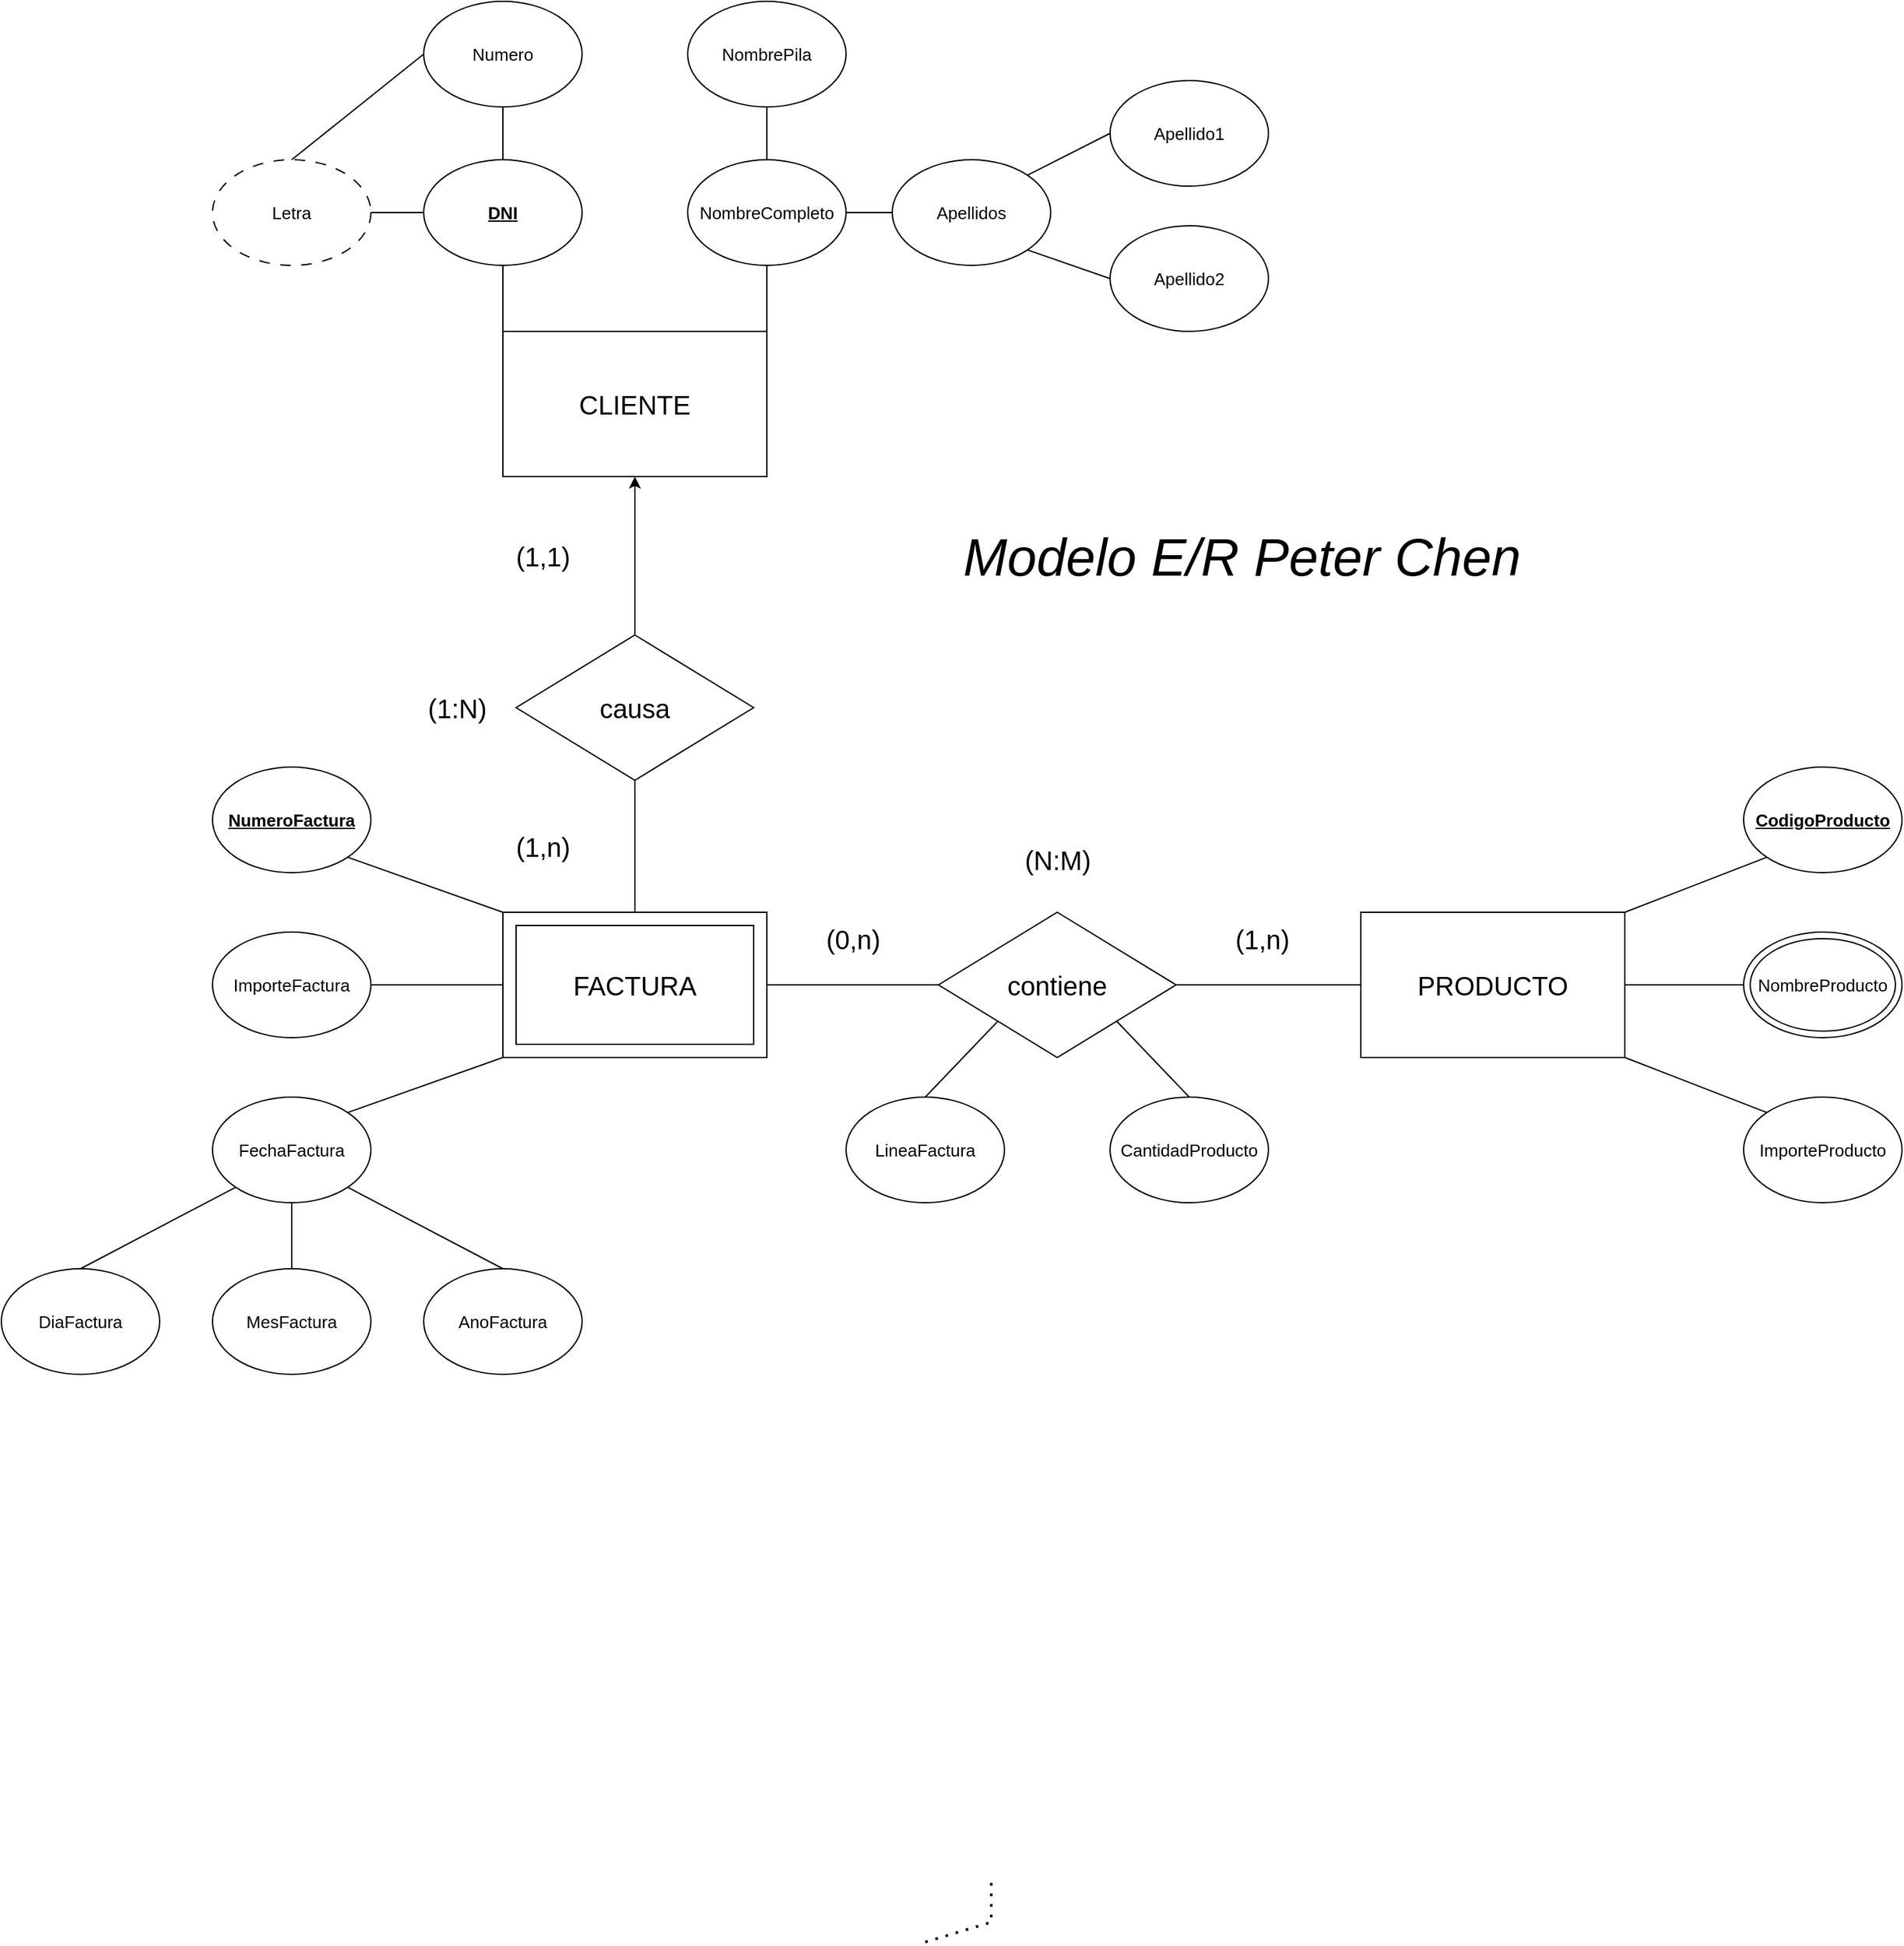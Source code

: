 <mxfile version="24.9.0">
  <diagram name="Page-1" id="vyGXIA79MHlj44jtNxEa">
    <mxGraphModel dx="3425" dy="1225" grid="1" gridSize="10" guides="1" tooltips="1" connect="1" arrows="1" fold="1" page="1" pageScale="1" pageWidth="850" pageHeight="1100" math="0" shadow="0">
      <root>
        <mxCell id="0" />
        <mxCell id="1" parent="0" />
        <mxCell id="KJN6vvObjJPDqSGQ1exF-57" value="&lt;span style=&quot;font-size: 20px;&quot;&gt;PRODUCTO&lt;/span&gt;" style="rounded=0;whiteSpace=wrap;html=1;" parent="1" vertex="1">
          <mxGeometry x="770" y="740" width="200" height="110" as="geometry" />
        </mxCell>
        <mxCell id="KJN6vvObjJPDqSGQ1exF-70" value="&lt;font style=&quot;font-size: 20px;&quot;&gt;contiene&lt;/font&gt;" style="rhombus;whiteSpace=wrap;html=1;" parent="1" vertex="1">
          <mxGeometry x="450" y="740" width="180" height="110" as="geometry" />
        </mxCell>
        <mxCell id="KJN6vvObjJPDqSGQ1exF-71" value="" style="endArrow=none;html=1;rounded=0;entryX=0;entryY=0.5;entryDx=0;entryDy=0;exitX=1;exitY=0.5;exitDx=0;exitDy=0;" parent="1" source="KJN6vvObjJPDqSGQ1exF-73" target="KJN6vvObjJPDqSGQ1exF-70" edge="1">
          <mxGeometry width="50" height="50" relative="1" as="geometry">
            <mxPoint x="700" y="-170" as="sourcePoint" />
            <mxPoint x="-220" y="-220" as="targetPoint" />
          </mxGeometry>
        </mxCell>
        <mxCell id="KJN6vvObjJPDqSGQ1exF-72" value="" style="endArrow=none;html=1;rounded=0;entryX=0;entryY=0.5;entryDx=0;entryDy=0;exitX=1;exitY=0.5;exitDx=0;exitDy=0;" parent="1" source="KJN6vvObjJPDqSGQ1exF-70" target="KJN6vvObjJPDqSGQ1exF-57" edge="1">
          <mxGeometry width="50" height="50" relative="1" as="geometry">
            <mxPoint x="700" y="795" as="sourcePoint" />
            <mxPoint x="640" y="794.41" as="targetPoint" />
          </mxGeometry>
        </mxCell>
        <mxCell id="KJN6vvObjJPDqSGQ1exF-73" value="" style="rounded=0;whiteSpace=wrap;html=1;" parent="1" vertex="1">
          <mxGeometry x="120" y="740" width="200" height="110" as="geometry" />
        </mxCell>
        <mxCell id="KJN6vvObjJPDqSGQ1exF-74" value="" style="endArrow=none;html=1;rounded=0;" parent="1" edge="1">
          <mxGeometry width="50" height="50" relative="1" as="geometry">
            <mxPoint x="120" y="300" as="sourcePoint" />
            <mxPoint x="120" y="250" as="targetPoint" />
          </mxGeometry>
        </mxCell>
        <mxCell id="KJN6vvObjJPDqSGQ1exF-83" value="" style="endArrow=none;html=1;rounded=0;" parent="1" edge="1">
          <mxGeometry width="50" height="50" relative="1" as="geometry">
            <mxPoint x="150" y="190" as="sourcePoint" />
            <mxPoint x="150" y="190" as="targetPoint" />
            <Array as="points" />
          </mxGeometry>
        </mxCell>
        <mxCell id="KJN6vvObjJPDqSGQ1exF-162" value="" style="endArrow=none;html=1;rounded=0;exitX=0;exitY=1;exitDx=0;exitDy=0;entryX=1;entryY=0;entryDx=0;entryDy=0;" parent="1" source="KJN6vvObjJPDqSGQ1exF-73" target="4N0vFuvOa7URVuGiZcBE-29" edge="1">
          <mxGeometry width="50" height="50" relative="1" as="geometry">
            <mxPoint x="40" y="890" as="sourcePoint" />
            <mxPoint x="70" y="860" as="targetPoint" />
          </mxGeometry>
        </mxCell>
        <mxCell id="KJN6vvObjJPDqSGQ1exF-165" value="&lt;span style=&quot;font-size: 20px;&quot;&gt;CLIENTE&lt;/span&gt;" style="rounded=0;whiteSpace=wrap;html=1;" parent="1" vertex="1">
          <mxGeometry x="120" y="300" width="200" height="110" as="geometry" />
        </mxCell>
        <mxCell id="KJN6vvObjJPDqSGQ1exF-166" value="&lt;font style=&quot;font-size: 20px;&quot;&gt;causa&lt;/font&gt;" style="rhombus;whiteSpace=wrap;html=1;" parent="1" vertex="1">
          <mxGeometry x="130" y="530" width="180" height="110" as="geometry" />
        </mxCell>
        <mxCell id="KJN6vvObjJPDqSGQ1exF-168" value="" style="endArrow=none;html=1;rounded=0;exitX=0.5;exitY=0;exitDx=0;exitDy=0;entryX=0.5;entryY=1;entryDx=0;entryDy=0;" parent="1" source="KJN6vvObjJPDqSGQ1exF-73" target="KJN6vvObjJPDqSGQ1exF-166" edge="1">
          <mxGeometry width="50" height="50" relative="1" as="geometry">
            <mxPoint x="330" y="720" as="sourcePoint" />
            <mxPoint x="340" y="615.05" as="targetPoint" />
          </mxGeometry>
        </mxCell>
        <mxCell id="JsVpPgzTbFQcecBSGwlL-17" value="" style="endArrow=none;html=1;rounded=0;entryX=0.5;entryY=0;entryDx=0;entryDy=0;exitX=0;exitY=1;exitDx=0;exitDy=0;" parent="1" source="KJN6vvObjJPDqSGQ1exF-70" target="4N0vFuvOa7URVuGiZcBE-43" edge="1">
          <mxGeometry width="50" height="50" relative="1" as="geometry">
            <mxPoint x="550" y="1080.04" as="sourcePoint" />
            <mxPoint x="550.06" y="990" as="targetPoint" />
          </mxGeometry>
        </mxCell>
        <mxCell id="JsVpPgzTbFQcecBSGwlL-18" value="" style="endArrow=none;html=1;rounded=0;entryX=1;entryY=1;entryDx=0;entryDy=0;exitX=0.5;exitY=0;exitDx=0;exitDy=0;" parent="1" source="4N0vFuvOa7URVuGiZcBE-42" target="KJN6vvObjJPDqSGQ1exF-70" edge="1">
          <mxGeometry width="50" height="50" relative="1" as="geometry">
            <mxPoint x="630.46" y="1090" as="sourcePoint" />
            <mxPoint x="630" y="1002.05" as="targetPoint" />
          </mxGeometry>
        </mxCell>
        <mxCell id="JsVpPgzTbFQcecBSGwlL-32" value="&lt;font style=&quot;font-size: 20px;&quot;&gt;(0,n)&lt;/font&gt;" style="text;html=1;align=center;verticalAlign=middle;resizable=0;points=[];autosize=1;strokeColor=none;fillColor=none;" parent="1" vertex="1">
          <mxGeometry x="355" y="740" width="60" height="40" as="geometry" />
        </mxCell>
        <mxCell id="JsVpPgzTbFQcecBSGwlL-33" value="&lt;font style=&quot;font-size: 20px;&quot;&gt;(1,n)&lt;/font&gt;" style="text;html=1;align=center;verticalAlign=middle;resizable=0;points=[];autosize=1;strokeColor=none;fillColor=none;" parent="1" vertex="1">
          <mxGeometry x="665" y="740" width="60" height="40" as="geometry" />
        </mxCell>
        <mxCell id="JsVpPgzTbFQcecBSGwlL-34" value="&lt;font style=&quot;font-size: 20px;&quot;&gt;(N:M)&lt;/font&gt;" style="text;html=1;align=center;verticalAlign=middle;resizable=0;points=[];autosize=1;strokeColor=none;fillColor=none;" parent="1" vertex="1">
          <mxGeometry x="505" y="680" width="70" height="40" as="geometry" />
        </mxCell>
        <mxCell id="JsVpPgzTbFQcecBSGwlL-35" value="&lt;font style=&quot;font-size: 20px;&quot;&gt;(1:N)&lt;/font&gt;" style="text;html=1;align=center;verticalAlign=middle;resizable=0;points=[];autosize=1;strokeColor=none;fillColor=none;" parent="1" vertex="1">
          <mxGeometry x="50" y="565" width="70" height="40" as="geometry" />
        </mxCell>
        <mxCell id="JsVpPgzTbFQcecBSGwlL-36" value="&lt;font style=&quot;font-size: 20px;&quot;&gt;(1,n)&lt;/font&gt;" style="text;html=1;align=center;verticalAlign=middle;resizable=0;points=[];autosize=1;strokeColor=none;fillColor=none;" parent="1" vertex="1">
          <mxGeometry x="120" y="670" width="60" height="40" as="geometry" />
        </mxCell>
        <mxCell id="JsVpPgzTbFQcecBSGwlL-37" value="&lt;font style=&quot;font-size: 20px;&quot;&gt;(1,1)&lt;/font&gt;" style="text;html=1;align=center;verticalAlign=middle;resizable=0;points=[];autosize=1;strokeColor=none;fillColor=none;" parent="1" vertex="1">
          <mxGeometry x="120" y="450" width="60" height="40" as="geometry" />
        </mxCell>
        <mxCell id="JsVpPgzTbFQcecBSGwlL-38" value="" style="endArrow=classic;html=1;rounded=0;entryX=0.5;entryY=1;entryDx=0;entryDy=0;" parent="1" target="KJN6vvObjJPDqSGQ1exF-165" edge="1">
          <mxGeometry width="50" height="50" relative="1" as="geometry">
            <mxPoint x="220" y="530" as="sourcePoint" />
            <mxPoint x="270" y="480" as="targetPoint" />
          </mxGeometry>
        </mxCell>
        <mxCell id="4N0vFuvOa7URVuGiZcBE-1" value="&lt;font size=&quot;1&quot; style=&quot;&quot;&gt;&lt;u style=&quot;font-size: 13px;&quot;&gt;&lt;b&gt;DNI&lt;/b&gt;&lt;/u&gt;&lt;/font&gt;" style="ellipse;whiteSpace=wrap;html=1;" parent="1" vertex="1">
          <mxGeometry x="60" y="170" width="120" height="80" as="geometry" />
        </mxCell>
        <mxCell id="4N0vFuvOa7URVuGiZcBE-2" value="&lt;font size=&quot;1&quot; style=&quot;&quot;&gt;&lt;span style=&quot;font-size: 13px;&quot;&gt;Letra&lt;/span&gt;&lt;/font&gt;" style="ellipse;whiteSpace=wrap;html=1;dashed=1;dashPattern=8 8;" parent="1" vertex="1">
          <mxGeometry x="-100" y="170" width="120" height="80" as="geometry" />
        </mxCell>
        <mxCell id="4N0vFuvOa7URVuGiZcBE-3" value="&lt;font size=&quot;1&quot; style=&quot;&quot;&gt;&lt;span style=&quot;font-size: 13px;&quot;&gt;Numero&lt;/span&gt;&lt;/font&gt;" style="ellipse;whiteSpace=wrap;html=1;" parent="1" vertex="1">
          <mxGeometry x="60" y="50" width="120" height="80" as="geometry" />
        </mxCell>
        <mxCell id="4N0vFuvOa7URVuGiZcBE-10" value="&lt;font style=&quot;font-size: 13px;&quot;&gt;NombreCompleto&lt;/font&gt;" style="ellipse;whiteSpace=wrap;html=1;" parent="1" vertex="1">
          <mxGeometry x="260" y="170" width="120" height="80" as="geometry" />
        </mxCell>
        <mxCell id="4N0vFuvOa7URVuGiZcBE-11" value="" style="endArrow=none;html=1;rounded=0;" parent="1" edge="1">
          <mxGeometry width="50" height="50" relative="1" as="geometry">
            <mxPoint x="320" y="300" as="sourcePoint" />
            <mxPoint x="320" y="250" as="targetPoint" />
          </mxGeometry>
        </mxCell>
        <mxCell id="4N0vFuvOa7URVuGiZcBE-12" value="&lt;font style=&quot;font-size: 13px;&quot;&gt;NombrePila&lt;/font&gt;" style="ellipse;whiteSpace=wrap;html=1;" parent="1" vertex="1">
          <mxGeometry x="260" y="50" width="120" height="80" as="geometry" />
        </mxCell>
        <mxCell id="4N0vFuvOa7URVuGiZcBE-13" value="" style="endArrow=none;html=1;rounded=0;exitX=0.5;exitY=1;exitDx=0;exitDy=0;entryX=0.5;entryY=0;entryDx=0;entryDy=0;" parent="1" source="4N0vFuvOa7URVuGiZcBE-12" target="4N0vFuvOa7URVuGiZcBE-10" edge="1">
          <mxGeometry width="50" height="50" relative="1" as="geometry">
            <mxPoint x="380" y="160" as="sourcePoint" />
            <mxPoint x="490" y="170" as="targetPoint" />
          </mxGeometry>
        </mxCell>
        <mxCell id="4N0vFuvOa7URVuGiZcBE-14" value="&lt;font style=&quot;font-size: 13px;&quot;&gt;Apellidos&lt;/font&gt;" style="ellipse;whiteSpace=wrap;html=1;" parent="1" vertex="1">
          <mxGeometry x="415" y="170" width="120" height="80" as="geometry" />
        </mxCell>
        <mxCell id="4N0vFuvOa7URVuGiZcBE-17" value="" style="endArrow=none;html=1;rounded=0;exitX=1;exitY=0.5;exitDx=0;exitDy=0;entryX=0;entryY=0.5;entryDx=0;entryDy=0;" parent="1" source="4N0vFuvOa7URVuGiZcBE-10" target="4N0vFuvOa7URVuGiZcBE-14" edge="1">
          <mxGeometry width="50" height="50" relative="1" as="geometry">
            <mxPoint x="670" y="285" as="sourcePoint" />
            <mxPoint x="700" y="385" as="targetPoint" />
          </mxGeometry>
        </mxCell>
        <mxCell id="4N0vFuvOa7URVuGiZcBE-19" value="" style="endArrow=none;html=1;rounded=0;exitX=0.5;exitY=1;exitDx=0;exitDy=0;entryX=0.5;entryY=0;entryDx=0;entryDy=0;" parent="1" source="4N0vFuvOa7URVuGiZcBE-3" target="4N0vFuvOa7URVuGiZcBE-1" edge="1">
          <mxGeometry width="50" height="50" relative="1" as="geometry">
            <mxPoint x="59" y="130" as="sourcePoint" />
            <mxPoint x="59" y="160" as="targetPoint" />
          </mxGeometry>
        </mxCell>
        <mxCell id="4N0vFuvOa7URVuGiZcBE-20" value="" style="endArrow=none;html=1;rounded=0;exitX=1;exitY=0.5;exitDx=0;exitDy=0;entryX=0;entryY=0.5;entryDx=0;entryDy=0;" parent="1" source="4N0vFuvOa7URVuGiZcBE-2" target="4N0vFuvOa7URVuGiZcBE-1" edge="1">
          <mxGeometry width="50" height="50" relative="1" as="geometry">
            <mxPoint x="130" y="140" as="sourcePoint" />
            <mxPoint x="130" y="180" as="targetPoint" />
          </mxGeometry>
        </mxCell>
        <mxCell id="4N0vFuvOa7URVuGiZcBE-21" value="&lt;font style=&quot;font-size: 13px;&quot;&gt;Apellido1&lt;/font&gt;" style="ellipse;whiteSpace=wrap;html=1;" parent="1" vertex="1">
          <mxGeometry x="580" y="110" width="120" height="80" as="geometry" />
        </mxCell>
        <mxCell id="4N0vFuvOa7URVuGiZcBE-22" value="&lt;font style=&quot;font-size: 13px;&quot;&gt;Apellido2&lt;/font&gt;" style="ellipse;whiteSpace=wrap;html=1;" parent="1" vertex="1">
          <mxGeometry x="580" y="220" width="120" height="80" as="geometry" />
        </mxCell>
        <mxCell id="4N0vFuvOa7URVuGiZcBE-23" value="" style="endArrow=none;html=1;rounded=0;exitX=1;exitY=1;exitDx=0;exitDy=0;entryX=0;entryY=0.5;entryDx=0;entryDy=0;" parent="1" source="4N0vFuvOa7URVuGiZcBE-14" target="4N0vFuvOa7URVuGiZcBE-22" edge="1">
          <mxGeometry width="50" height="50" relative="1" as="geometry">
            <mxPoint x="400" y="370" as="sourcePoint" />
            <mxPoint x="450" y="320" as="targetPoint" />
          </mxGeometry>
        </mxCell>
        <mxCell id="4N0vFuvOa7URVuGiZcBE-24" value="" style="endArrow=none;html=1;rounded=0;exitX=1;exitY=0;exitDx=0;exitDy=0;entryX=0;entryY=0.5;entryDx=0;entryDy=0;" parent="1" source="4N0vFuvOa7URVuGiZcBE-14" target="4N0vFuvOa7URVuGiZcBE-21" edge="1">
          <mxGeometry width="50" height="50" relative="1" as="geometry">
            <mxPoint x="400" y="370" as="sourcePoint" />
            <mxPoint x="450" y="320" as="targetPoint" />
          </mxGeometry>
        </mxCell>
        <mxCell id="4N0vFuvOa7URVuGiZcBE-25" value="&lt;font style=&quot;font-size: 13px;&quot;&gt;&lt;u&gt;&lt;b&gt;NumeroFactura&lt;/b&gt;&lt;/u&gt;&lt;/font&gt;" style="ellipse;whiteSpace=wrap;html=1;" parent="1" vertex="1">
          <mxGeometry x="-100" y="630" width="120" height="80" as="geometry" />
        </mxCell>
        <mxCell id="4N0vFuvOa7URVuGiZcBE-26" value="&lt;font style=&quot;font-size: 13px;&quot;&gt;ImporteFactura&lt;/font&gt;" style="ellipse;whiteSpace=wrap;html=1;" parent="1" vertex="1">
          <mxGeometry x="-100" y="755" width="120" height="80" as="geometry" />
        </mxCell>
        <mxCell id="4N0vFuvOa7URVuGiZcBE-27" value="" style="endArrow=none;html=1;rounded=0;entryX=0;entryY=0.5;entryDx=0;entryDy=0;exitX=1;exitY=0.5;exitDx=0;exitDy=0;" parent="1" source="4N0vFuvOa7URVuGiZcBE-26" target="KJN6vvObjJPDqSGQ1exF-73" edge="1">
          <mxGeometry width="50" height="50" relative="1" as="geometry">
            <mxPoint x="60" y="795" as="sourcePoint" />
            <mxPoint x="87.57" y="790" as="targetPoint" />
          </mxGeometry>
        </mxCell>
        <mxCell id="4N0vFuvOa7URVuGiZcBE-28" value="" style="endArrow=none;html=1;rounded=0;exitX=0;exitY=0;exitDx=0;exitDy=0;entryX=1;entryY=1;entryDx=0;entryDy=0;" parent="1" source="KJN6vvObjJPDqSGQ1exF-73" target="4N0vFuvOa7URVuGiZcBE-25" edge="1">
          <mxGeometry width="50" height="50" relative="1" as="geometry">
            <mxPoint x="80" y="710" as="sourcePoint" />
            <mxPoint x="10" y="740" as="targetPoint" />
          </mxGeometry>
        </mxCell>
        <mxCell id="4N0vFuvOa7URVuGiZcBE-29" value="&lt;font style=&quot;font-size: 13px;&quot;&gt;FechaFactura&lt;/font&gt;" style="ellipse;whiteSpace=wrap;html=1;" parent="1" vertex="1">
          <mxGeometry x="-100" y="880" width="120" height="80" as="geometry" />
        </mxCell>
        <mxCell id="4N0vFuvOa7URVuGiZcBE-30" value="&lt;font style=&quot;font-size: 13px;&quot;&gt;MesFactura&lt;/font&gt;" style="ellipse;whiteSpace=wrap;html=1;" parent="1" vertex="1">
          <mxGeometry x="-100" y="1010" width="120" height="80" as="geometry" />
        </mxCell>
        <mxCell id="4N0vFuvOa7URVuGiZcBE-31" value="&lt;font style=&quot;font-size: 13px;&quot;&gt;DiaFactura&lt;/font&gt;" style="ellipse;whiteSpace=wrap;html=1;" parent="1" vertex="1">
          <mxGeometry x="-260" y="1010" width="120" height="80" as="geometry" />
        </mxCell>
        <mxCell id="4N0vFuvOa7URVuGiZcBE-32" value="&lt;font style=&quot;font-size: 13px;&quot;&gt;AnoFactura&lt;/font&gt;" style="ellipse;whiteSpace=wrap;html=1;" parent="1" vertex="1">
          <mxGeometry x="60" y="1010" width="120" height="80" as="geometry" />
        </mxCell>
        <mxCell id="4N0vFuvOa7URVuGiZcBE-33" value="" style="endArrow=none;html=1;rounded=0;entryX=1;entryY=1;entryDx=0;entryDy=0;exitX=0.5;exitY=0;exitDx=0;exitDy=0;" parent="1" source="4N0vFuvOa7URVuGiZcBE-32" target="4N0vFuvOa7URVuGiZcBE-29" edge="1">
          <mxGeometry width="50" height="50" relative="1" as="geometry">
            <mxPoint x="10" y="1110" as="sourcePoint" />
            <mxPoint x="60" y="1060" as="targetPoint" />
          </mxGeometry>
        </mxCell>
        <mxCell id="4N0vFuvOa7URVuGiZcBE-34" value="" style="endArrow=none;html=1;rounded=0;entryX=0.5;entryY=1;entryDx=0;entryDy=0;exitX=0.5;exitY=0;exitDx=0;exitDy=0;" parent="1" source="4N0vFuvOa7URVuGiZcBE-30" target="4N0vFuvOa7URVuGiZcBE-29" edge="1">
          <mxGeometry width="50" height="50" relative="1" as="geometry">
            <mxPoint x="-140" y="1140" as="sourcePoint" />
            <mxPoint x="-90" y="1090" as="targetPoint" />
          </mxGeometry>
        </mxCell>
        <mxCell id="4N0vFuvOa7URVuGiZcBE-35" value="" style="endArrow=none;html=1;rounded=0;entryX=0;entryY=1;entryDx=0;entryDy=0;exitX=0.5;exitY=0;exitDx=0;exitDy=0;" parent="1" source="4N0vFuvOa7URVuGiZcBE-31" target="4N0vFuvOa7URVuGiZcBE-29" edge="1">
          <mxGeometry width="50" height="50" relative="1" as="geometry">
            <mxPoint x="-180" y="980" as="sourcePoint" />
            <mxPoint x="-130" y="930" as="targetPoint" />
          </mxGeometry>
        </mxCell>
        <mxCell id="4N0vFuvOa7URVuGiZcBE-36" value="&lt;font style=&quot;font-size: 13px;&quot;&gt;&lt;u&gt;&lt;b&gt;CodigoProducto&lt;/b&gt;&lt;/u&gt;&lt;/font&gt;" style="ellipse;whiteSpace=wrap;html=1;" parent="1" vertex="1">
          <mxGeometry x="1060" y="630" width="120" height="80" as="geometry" />
        </mxCell>
        <mxCell id="4N0vFuvOa7URVuGiZcBE-37" value="&lt;font style=&quot;font-size: 13px;&quot;&gt;ImporteProducto&lt;/font&gt;" style="ellipse;whiteSpace=wrap;html=1;" parent="1" vertex="1">
          <mxGeometry x="1060" y="880" width="120" height="80" as="geometry" />
        </mxCell>
        <mxCell id="4N0vFuvOa7URVuGiZcBE-38" value="" style="ellipse;whiteSpace=wrap;html=1;" parent="1" vertex="1">
          <mxGeometry x="1060" y="755" width="120" height="80" as="geometry" />
        </mxCell>
        <mxCell id="4N0vFuvOa7URVuGiZcBE-40" value="" style="endArrow=none;html=1;rounded=0;entryX=0;entryY=1;entryDx=0;entryDy=0;exitX=1;exitY=0;exitDx=0;exitDy=0;" parent="1" source="KJN6vvObjJPDqSGQ1exF-57" target="4N0vFuvOa7URVuGiZcBE-36" edge="1">
          <mxGeometry width="50" height="50" relative="1" as="geometry">
            <mxPoint x="1010" y="700" as="sourcePoint" />
            <mxPoint x="590" y="790" as="targetPoint" />
          </mxGeometry>
        </mxCell>
        <mxCell id="4N0vFuvOa7URVuGiZcBE-41" value="" style="endArrow=none;html=1;rounded=0;exitX=0;exitY=0;exitDx=0;exitDy=0;entryX=1;entryY=1;entryDx=0;entryDy=0;" parent="1" source="4N0vFuvOa7URVuGiZcBE-37" target="KJN6vvObjJPDqSGQ1exF-57" edge="1">
          <mxGeometry width="50" height="50" relative="1" as="geometry">
            <mxPoint x="540" y="840" as="sourcePoint" />
            <mxPoint x="1010" y="870" as="targetPoint" />
          </mxGeometry>
        </mxCell>
        <mxCell id="4N0vFuvOa7URVuGiZcBE-42" value="&lt;font style=&quot;font-size: 13px;&quot;&gt;CantidadProducto&lt;/font&gt;" style="ellipse;whiteSpace=wrap;html=1;" parent="1" vertex="1">
          <mxGeometry x="580" y="880" width="120" height="80" as="geometry" />
        </mxCell>
        <mxCell id="4N0vFuvOa7URVuGiZcBE-43" value="&lt;font style=&quot;font-size: 13px;&quot;&gt;LineaFactura&lt;/font&gt;" style="ellipse;whiteSpace=wrap;html=1;" parent="1" vertex="1">
          <mxGeometry x="380" y="880" width="120" height="80" as="geometry" />
        </mxCell>
        <mxCell id="4N0vFuvOa7URVuGiZcBE-44" value="" style="endArrow=none;html=1;rounded=0;entryX=0;entryY=0.5;entryDx=0;entryDy=0;exitX=1;exitY=0.5;exitDx=0;exitDy=0;" parent="1" source="KJN6vvObjJPDqSGQ1exF-57" target="4N0vFuvOa7URVuGiZcBE-38" edge="1">
          <mxGeometry width="50" height="50" relative="1" as="geometry">
            <mxPoint x="980" y="750" as="sourcePoint" />
            <mxPoint x="1088" y="708" as="targetPoint" />
          </mxGeometry>
        </mxCell>
        <mxCell id="4N0vFuvOa7URVuGiZcBE-45" value="" style="endArrow=none;dashed=1;html=1;dashPattern=1 3;strokeWidth=2;rounded=0;" parent="1" edge="1">
          <mxGeometry width="50" height="50" relative="1" as="geometry">
            <mxPoint x="440" y="1520" as="sourcePoint" />
            <mxPoint x="490" y="1470" as="targetPoint" />
            <Array as="points">
              <mxPoint x="490" y="1505" />
            </Array>
          </mxGeometry>
        </mxCell>
        <mxCell id="L0MNrKBeGmCVYqHPwmju-1" value="&lt;span style=&quot;font-size: 13px;&quot;&gt;NombreProducto&lt;/span&gt;" style="ellipse;whiteSpace=wrap;html=1;" parent="1" vertex="1">
          <mxGeometry x="1065" y="760" width="110" height="70" as="geometry" />
        </mxCell>
        <mxCell id="L0MNrKBeGmCVYqHPwmju-2" value="&lt;p class=&quot;MsoNormal&quot;&gt;&lt;i&gt;&lt;font style=&quot;font-size: 40px;&quot;&gt;Modelo E/R Peter Chen&lt;/font&gt;&lt;/i&gt;&lt;/p&gt;" style="text;html=1;align=center;verticalAlign=middle;whiteSpace=wrap;rounded=0;" parent="1" vertex="1">
          <mxGeometry x="330" y="320" width="700" height="300" as="geometry" />
        </mxCell>
        <mxCell id="L0MNrKBeGmCVYqHPwmju-3" value="&lt;span style=&quot;font-size: 20px;&quot;&gt;FACTURA&lt;/span&gt;" style="rounded=0;whiteSpace=wrap;html=1;" parent="1" vertex="1">
          <mxGeometry x="130" y="750" width="180" height="90" as="geometry" />
        </mxCell>
        <mxCell id="ApqPNOSffE3giZU8zXIO-1" value="" style="endArrow=none;html=1;rounded=0;entryX=0;entryY=0.5;entryDx=0;entryDy=0;exitX=0.5;exitY=0;exitDx=0;exitDy=0;" parent="1" source="4N0vFuvOa7URVuGiZcBE-2" target="4N0vFuvOa7URVuGiZcBE-3" edge="1">
          <mxGeometry width="50" height="50" relative="1" as="geometry">
            <mxPoint x="-30" y="140" as="sourcePoint" />
            <mxPoint x="20" y="90" as="targetPoint" />
          </mxGeometry>
        </mxCell>
      </root>
    </mxGraphModel>
  </diagram>
</mxfile>
